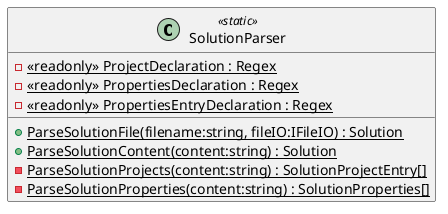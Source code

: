 @startuml
class SolutionParser <<static>> {
    - {static} <<readonly>> ProjectDeclaration : Regex
    - {static} <<readonly>> PropertiesDeclaration : Regex
    - {static} <<readonly>> PropertiesEntryDeclaration : Regex
    + {static} ParseSolutionFile(filename:string, fileIO:IFileIO) : Solution
    + {static} ParseSolutionContent(content:string) : Solution
    - {static} ParseSolutionProjects(content:string) : SolutionProjectEntry[]
    - {static} ParseSolutionProperties(content:string) : SolutionProperties[]
}
@enduml
